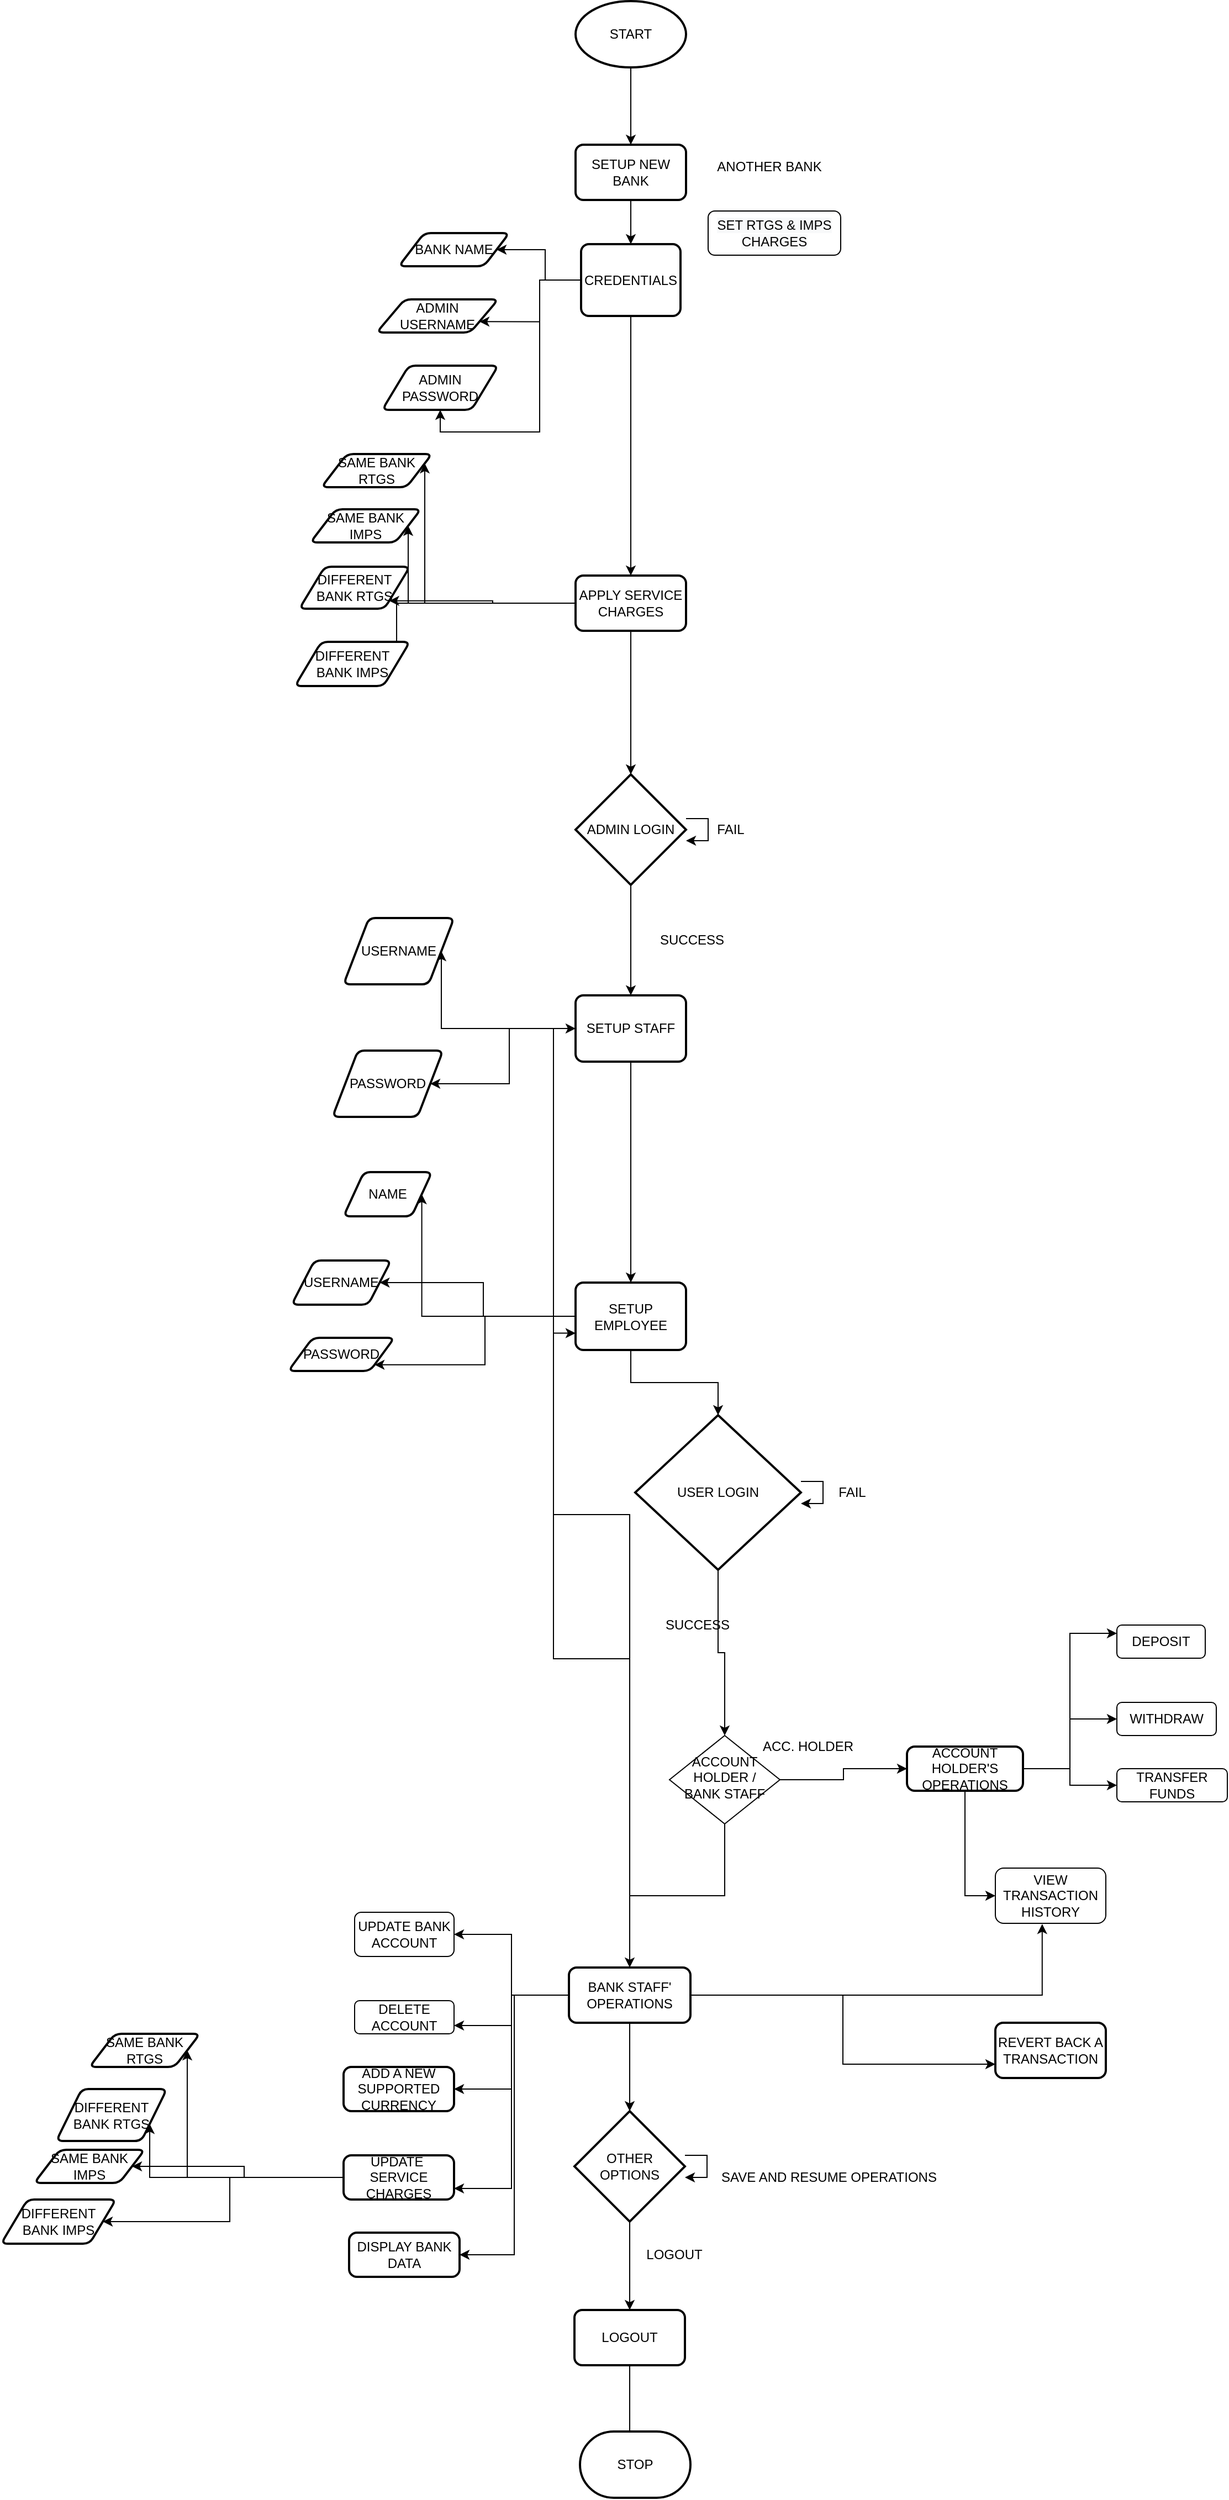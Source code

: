<mxfile version="14.2.9" type="github">
  <diagram id="C5RBs43oDa-KdzZeNtuy" name="Page-1">
    <mxGraphModel dx="1940" dy="760" grid="1" gridSize="10" guides="1" tooltips="1" connect="1" arrows="1" fold="1" page="1" pageScale="1" pageWidth="827" pageHeight="1169" math="0" shadow="0">
      <root>
        <mxCell id="WIyWlLk6GJQsqaUBKTNV-0" />
        <mxCell id="WIyWlLk6GJQsqaUBKTNV-1" parent="WIyWlLk6GJQsqaUBKTNV-0" />
        <mxCell id="sFWKefcZdV5C6UiMBrG8-59" style="edgeStyle=orthogonalEdgeStyle;rounded=0;orthogonalLoop=1;jettySize=auto;html=1;entryX=0;entryY=0.5;entryDx=0;entryDy=0;" edge="1" parent="WIyWlLk6GJQsqaUBKTNV-1" source="WIyWlLk6GJQsqaUBKTNV-6" target="sFWKefcZdV5C6UiMBrG8-58">
          <mxGeometry relative="1" as="geometry" />
        </mxCell>
        <mxCell id="sFWKefcZdV5C6UiMBrG8-66" style="edgeStyle=orthogonalEdgeStyle;rounded=0;orthogonalLoop=1;jettySize=auto;html=1;entryX=0.5;entryY=0;entryDx=0;entryDy=0;" edge="1" parent="WIyWlLk6GJQsqaUBKTNV-1" source="WIyWlLk6GJQsqaUBKTNV-6" target="sFWKefcZdV5C6UiMBrG8-65">
          <mxGeometry relative="1" as="geometry" />
        </mxCell>
        <mxCell id="WIyWlLk6GJQsqaUBKTNV-6" value="ACCOUNT HOLDER / BANK STAFF" style="rhombus;whiteSpace=wrap;html=1;shadow=0;fontFamily=Helvetica;fontSize=12;align=center;strokeWidth=1;spacing=6;spacingTop=-4;" parent="WIyWlLk6GJQsqaUBKTNV-1" vertex="1">
          <mxGeometry x="-75" y="1620" width="100" height="80" as="geometry" />
        </mxCell>
        <mxCell id="WIyWlLk6GJQsqaUBKTNV-12" value="DELETE ACCOUNT" style="rounded=1;whiteSpace=wrap;html=1;fontSize=12;glass=0;strokeWidth=1;shadow=0;" parent="WIyWlLk6GJQsqaUBKTNV-1" vertex="1">
          <mxGeometry x="-360" y="1860" width="90" height="30" as="geometry" />
        </mxCell>
        <mxCell id="j8WnYlt1CnTTDkwHg4I7-16" value="ANOTHER BANK" style="text;html=1;resizable=0;autosize=1;align=center;verticalAlign=middle;points=[];fillColor=none;strokeColor=none;rounded=0;" parent="WIyWlLk6GJQsqaUBKTNV-1" vertex="1">
          <mxGeometry x="-40" y="190" width="110" height="20" as="geometry" />
        </mxCell>
        <mxCell id="sFWKefcZdV5C6UiMBrG8-49" style="edgeStyle=orthogonalEdgeStyle;rounded=0;orthogonalLoop=1;jettySize=auto;html=1;entryX=0.5;entryY=0;entryDx=0;entryDy=0;" edge="1" parent="WIyWlLk6GJQsqaUBKTNV-1" source="j8WnYlt1CnTTDkwHg4I7-18" target="WIyWlLk6GJQsqaUBKTNV-6">
          <mxGeometry relative="1" as="geometry" />
        </mxCell>
        <mxCell id="j8WnYlt1CnTTDkwHg4I7-18" value="USER LOGIN" style="strokeWidth=2;html=1;shape=mxgraph.flowchart.decision;whiteSpace=wrap;" parent="WIyWlLk6GJQsqaUBKTNV-1" vertex="1">
          <mxGeometry x="-106" y="1330" width="150" height="140" as="geometry" />
        </mxCell>
        <mxCell id="j8WnYlt1CnTTDkwHg4I7-29" value="&lt;meta charset=&quot;utf-8&quot;&gt;&lt;span style=&quot;color: rgb(0, 0, 0); font-family: helvetica; font-size: 12px; font-style: normal; font-weight: 400; letter-spacing: normal; text-align: center; text-indent: 0px; text-transform: none; word-spacing: 0px; background-color: rgb(248, 249, 250); display: inline; float: none;&quot;&gt;SET RTGS &amp;amp; IMPS CHARGES&lt;/span&gt;" style="rounded=1;whiteSpace=wrap;html=1;" parent="WIyWlLk6GJQsqaUBKTNV-1" vertex="1">
          <mxGeometry x="-40" y="240" width="120" height="40" as="geometry" />
        </mxCell>
        <mxCell id="j8WnYlt1CnTTDkwHg4I7-35" value="DEPOSIT" style="rounded=1;whiteSpace=wrap;html=1;" parent="WIyWlLk6GJQsqaUBKTNV-1" vertex="1">
          <mxGeometry x="330" y="1520" width="80" height="30" as="geometry" />
        </mxCell>
        <mxCell id="j8WnYlt1CnTTDkwHg4I7-36" value="WITHDRAW" style="rounded=1;whiteSpace=wrap;html=1;" parent="WIyWlLk6GJQsqaUBKTNV-1" vertex="1">
          <mxGeometry x="330" y="1590" width="90" height="30" as="geometry" />
        </mxCell>
        <mxCell id="j8WnYlt1CnTTDkwHg4I7-37" value="TRANSFER FUNDS" style="rounded=1;whiteSpace=wrap;html=1;" parent="WIyWlLk6GJQsqaUBKTNV-1" vertex="1">
          <mxGeometry x="330" y="1650" width="100" height="30" as="geometry" />
        </mxCell>
        <mxCell id="j8WnYlt1CnTTDkwHg4I7-38" value="VIEW TRANSACTION HISTORY" style="rounded=1;whiteSpace=wrap;html=1;" parent="WIyWlLk6GJQsqaUBKTNV-1" vertex="1">
          <mxGeometry x="220" y="1740" width="100" height="50" as="geometry" />
        </mxCell>
        <mxCell id="j8WnYlt1CnTTDkwHg4I7-48" value="UPDATE BANK ACCOUNT" style="rounded=1;whiteSpace=wrap;html=1;" parent="WIyWlLk6GJQsqaUBKTNV-1" vertex="1">
          <mxGeometry x="-360" y="1780" width="90" height="40" as="geometry" />
        </mxCell>
        <mxCell id="sFWKefcZdV5C6UiMBrG8-102" style="edgeStyle=orthogonalEdgeStyle;rounded=0;orthogonalLoop=1;jettySize=auto;html=1;entryX=0.5;entryY=0;entryDx=0;entryDy=0;" edge="1" parent="WIyWlLk6GJQsqaUBKTNV-1" source="j8WnYlt1CnTTDkwHg4I7-55" target="sFWKefcZdV5C6UiMBrG8-101">
          <mxGeometry relative="1" as="geometry" />
        </mxCell>
        <mxCell id="j8WnYlt1CnTTDkwHg4I7-55" value="OTHER OPTIONS" style="strokeWidth=2;html=1;shape=mxgraph.flowchart.decision;whiteSpace=wrap;" parent="WIyWlLk6GJQsqaUBKTNV-1" vertex="1">
          <mxGeometry x="-161" y="1960" width="100" height="100" as="geometry" />
        </mxCell>
        <mxCell id="j8WnYlt1CnTTDkwHg4I7-63" value="LOGOUT&lt;br&gt;" style="text;html=1;resizable=0;autosize=1;align=center;verticalAlign=middle;points=[];fillColor=none;strokeColor=none;rounded=0;" parent="WIyWlLk6GJQsqaUBKTNV-1" vertex="1">
          <mxGeometry x="-106" y="2080" width="70" height="20" as="geometry" />
        </mxCell>
        <mxCell id="sFWKefcZdV5C6UiMBrG8-12" style="edgeStyle=orthogonalEdgeStyle;rounded=0;orthogonalLoop=1;jettySize=auto;html=1;entryX=0.5;entryY=0;entryDx=0;entryDy=0;" edge="1" parent="WIyWlLk6GJQsqaUBKTNV-1" source="sFWKefcZdV5C6UiMBrG8-1" target="sFWKefcZdV5C6UiMBrG8-2">
          <mxGeometry relative="1" as="geometry" />
        </mxCell>
        <mxCell id="sFWKefcZdV5C6UiMBrG8-1" value="START" style="strokeWidth=2;html=1;shape=mxgraph.flowchart.start_1;whiteSpace=wrap;" vertex="1" parent="WIyWlLk6GJQsqaUBKTNV-1">
          <mxGeometry x="-160" y="50" width="100" height="60" as="geometry" />
        </mxCell>
        <mxCell id="sFWKefcZdV5C6UiMBrG8-13" style="edgeStyle=orthogonalEdgeStyle;rounded=0;orthogonalLoop=1;jettySize=auto;html=1;" edge="1" parent="WIyWlLk6GJQsqaUBKTNV-1" source="sFWKefcZdV5C6UiMBrG8-2" target="sFWKefcZdV5C6UiMBrG8-4">
          <mxGeometry relative="1" as="geometry" />
        </mxCell>
        <mxCell id="sFWKefcZdV5C6UiMBrG8-2" value="SETUP NEW BANK" style="rounded=1;whiteSpace=wrap;html=1;absoluteArcSize=1;arcSize=14;strokeWidth=2;" vertex="1" parent="WIyWlLk6GJQsqaUBKTNV-1">
          <mxGeometry x="-160" y="180" width="100" height="50" as="geometry" />
        </mxCell>
        <mxCell id="sFWKefcZdV5C6UiMBrG8-3" value="BANK NAME" style="shape=parallelogram;html=1;strokeWidth=2;perimeter=parallelogramPerimeter;whiteSpace=wrap;rounded=1;arcSize=12;size=0.23;" vertex="1" parent="WIyWlLk6GJQsqaUBKTNV-1">
          <mxGeometry x="-320" y="260" width="100" height="30" as="geometry" />
        </mxCell>
        <mxCell id="sFWKefcZdV5C6UiMBrG8-5" style="edgeStyle=orthogonalEdgeStyle;rounded=0;orthogonalLoop=1;jettySize=auto;html=1;entryX=1;entryY=0.5;entryDx=0;entryDy=0;" edge="1" parent="WIyWlLk6GJQsqaUBKTNV-1" source="sFWKefcZdV5C6UiMBrG8-4" target="sFWKefcZdV5C6UiMBrG8-3">
          <mxGeometry relative="1" as="geometry" />
        </mxCell>
        <mxCell id="sFWKefcZdV5C6UiMBrG8-7" style="edgeStyle=orthogonalEdgeStyle;rounded=0;orthogonalLoop=1;jettySize=auto;html=1;entryX=1;entryY=0.75;entryDx=0;entryDy=0;" edge="1" parent="WIyWlLk6GJQsqaUBKTNV-1" source="sFWKefcZdV5C6UiMBrG8-4" target="sFWKefcZdV5C6UiMBrG8-6">
          <mxGeometry relative="1" as="geometry" />
        </mxCell>
        <mxCell id="sFWKefcZdV5C6UiMBrG8-10" style="edgeStyle=orthogonalEdgeStyle;rounded=0;orthogonalLoop=1;jettySize=auto;html=1;entryX=0.5;entryY=1;entryDx=0;entryDy=0;" edge="1" parent="WIyWlLk6GJQsqaUBKTNV-1" source="sFWKefcZdV5C6UiMBrG8-4" target="sFWKefcZdV5C6UiMBrG8-8">
          <mxGeometry relative="1" as="geometry" />
        </mxCell>
        <mxCell id="sFWKefcZdV5C6UiMBrG8-23" style="edgeStyle=orthogonalEdgeStyle;rounded=0;orthogonalLoop=1;jettySize=auto;html=1;entryX=0.5;entryY=0;entryDx=0;entryDy=0;" edge="1" parent="WIyWlLk6GJQsqaUBKTNV-1" source="sFWKefcZdV5C6UiMBrG8-4" target="sFWKefcZdV5C6UiMBrG8-14">
          <mxGeometry relative="1" as="geometry" />
        </mxCell>
        <mxCell id="sFWKefcZdV5C6UiMBrG8-4" value="CREDENTIALS" style="rounded=1;whiteSpace=wrap;html=1;absoluteArcSize=1;arcSize=14;strokeWidth=2;" vertex="1" parent="WIyWlLk6GJQsqaUBKTNV-1">
          <mxGeometry x="-155" y="270" width="90" height="65" as="geometry" />
        </mxCell>
        <mxCell id="sFWKefcZdV5C6UiMBrG8-6" value="ADMIN USERNAME" style="shape=parallelogram;html=1;strokeWidth=2;perimeter=parallelogramPerimeter;whiteSpace=wrap;rounded=1;arcSize=12;size=0.23;" vertex="1" parent="WIyWlLk6GJQsqaUBKTNV-1">
          <mxGeometry x="-340" y="320" width="110" height="30" as="geometry" />
        </mxCell>
        <mxCell id="sFWKefcZdV5C6UiMBrG8-8" value="ADMIN PASSWORD" style="shape=parallelogram;html=1;strokeWidth=2;perimeter=parallelogramPerimeter;whiteSpace=wrap;rounded=1;arcSize=12;size=0.23;" vertex="1" parent="WIyWlLk6GJQsqaUBKTNV-1">
          <mxGeometry x="-335" y="380" width="105" height="40" as="geometry" />
        </mxCell>
        <mxCell id="sFWKefcZdV5C6UiMBrG8-19" style="edgeStyle=orthogonalEdgeStyle;rounded=0;orthogonalLoop=1;jettySize=auto;html=1;entryX=1;entryY=0.25;entryDx=0;entryDy=0;" edge="1" parent="WIyWlLk6GJQsqaUBKTNV-1" source="sFWKefcZdV5C6UiMBrG8-14" target="sFWKefcZdV5C6UiMBrG8-15">
          <mxGeometry relative="1" as="geometry" />
        </mxCell>
        <mxCell id="sFWKefcZdV5C6UiMBrG8-20" style="edgeStyle=orthogonalEdgeStyle;rounded=0;orthogonalLoop=1;jettySize=auto;html=1;entryX=1;entryY=0.5;entryDx=0;entryDy=0;" edge="1" parent="WIyWlLk6GJQsqaUBKTNV-1" source="sFWKefcZdV5C6UiMBrG8-14" target="sFWKefcZdV5C6UiMBrG8-16">
          <mxGeometry relative="1" as="geometry" />
        </mxCell>
        <mxCell id="sFWKefcZdV5C6UiMBrG8-21" style="edgeStyle=orthogonalEdgeStyle;rounded=0;orthogonalLoop=1;jettySize=auto;html=1;entryX=1;entryY=1;entryDx=0;entryDy=0;" edge="1" parent="WIyWlLk6GJQsqaUBKTNV-1" source="sFWKefcZdV5C6UiMBrG8-14" target="sFWKefcZdV5C6UiMBrG8-17">
          <mxGeometry relative="1" as="geometry" />
        </mxCell>
        <mxCell id="sFWKefcZdV5C6UiMBrG8-22" style="edgeStyle=orthogonalEdgeStyle;rounded=0;orthogonalLoop=1;jettySize=auto;html=1;entryX=1;entryY=0.5;entryDx=0;entryDy=0;" edge="1" parent="WIyWlLk6GJQsqaUBKTNV-1" source="sFWKefcZdV5C6UiMBrG8-14" target="sFWKefcZdV5C6UiMBrG8-18">
          <mxGeometry relative="1" as="geometry" />
        </mxCell>
        <mxCell id="sFWKefcZdV5C6UiMBrG8-27" style="edgeStyle=orthogonalEdgeStyle;rounded=0;orthogonalLoop=1;jettySize=auto;html=1;" edge="1" parent="WIyWlLk6GJQsqaUBKTNV-1" source="sFWKefcZdV5C6UiMBrG8-14" target="sFWKefcZdV5C6UiMBrG8-26">
          <mxGeometry relative="1" as="geometry" />
        </mxCell>
        <mxCell id="sFWKefcZdV5C6UiMBrG8-14" value="APPLY SERVICE CHARGES" style="rounded=1;whiteSpace=wrap;html=1;absoluteArcSize=1;arcSize=14;strokeWidth=2;" vertex="1" parent="WIyWlLk6GJQsqaUBKTNV-1">
          <mxGeometry x="-160" y="570" width="100" height="50" as="geometry" />
        </mxCell>
        <mxCell id="sFWKefcZdV5C6UiMBrG8-15" value="SAME BANK RTGS" style="shape=parallelogram;html=1;strokeWidth=2;perimeter=parallelogramPerimeter;whiteSpace=wrap;rounded=1;arcSize=12;size=0.23;" vertex="1" parent="WIyWlLk6GJQsqaUBKTNV-1">
          <mxGeometry x="-390" y="460" width="100" height="30" as="geometry" />
        </mxCell>
        <mxCell id="sFWKefcZdV5C6UiMBrG8-16" value="SAME BANK IMPS" style="shape=parallelogram;html=1;strokeWidth=2;perimeter=parallelogramPerimeter;whiteSpace=wrap;rounded=1;arcSize=12;size=0.23;" vertex="1" parent="WIyWlLk6GJQsqaUBKTNV-1">
          <mxGeometry x="-400" y="510" width="100" height="30" as="geometry" />
        </mxCell>
        <mxCell id="sFWKefcZdV5C6UiMBrG8-17" value="DIFFERENT BANK RTGS" style="shape=parallelogram;html=1;strokeWidth=2;perimeter=parallelogramPerimeter;whiteSpace=wrap;rounded=1;arcSize=12;size=0.23;" vertex="1" parent="WIyWlLk6GJQsqaUBKTNV-1">
          <mxGeometry x="-410" y="562" width="100" height="38" as="geometry" />
        </mxCell>
        <mxCell id="sFWKefcZdV5C6UiMBrG8-18" value="DIFFERENT BANK IMPS" style="shape=parallelogram;html=1;strokeWidth=2;perimeter=parallelogramPerimeter;whiteSpace=wrap;rounded=1;arcSize=12;size=0.23;" vertex="1" parent="WIyWlLk6GJQsqaUBKTNV-1">
          <mxGeometry x="-414" y="630" width="104" height="40" as="geometry" />
        </mxCell>
        <mxCell id="sFWKefcZdV5C6UiMBrG8-28" style="edgeStyle=orthogonalEdgeStyle;rounded=0;orthogonalLoop=1;jettySize=auto;html=1;" edge="1" parent="WIyWlLk6GJQsqaUBKTNV-1" source="sFWKefcZdV5C6UiMBrG8-26">
          <mxGeometry relative="1" as="geometry">
            <mxPoint x="-110" y="950" as="targetPoint" />
          </mxGeometry>
        </mxCell>
        <mxCell id="sFWKefcZdV5C6UiMBrG8-26" value="ADMIN LOGIN" style="strokeWidth=2;html=1;shape=mxgraph.flowchart.decision;whiteSpace=wrap;" vertex="1" parent="WIyWlLk6GJQsqaUBKTNV-1">
          <mxGeometry x="-160" y="750" width="100" height="100" as="geometry" />
        </mxCell>
        <mxCell id="sFWKefcZdV5C6UiMBrG8-36" style="edgeStyle=orthogonalEdgeStyle;rounded=0;orthogonalLoop=1;jettySize=auto;html=1;entryX=1;entryY=0.5;entryDx=0;entryDy=0;" edge="1" parent="WIyWlLk6GJQsqaUBKTNV-1" source="sFWKefcZdV5C6UiMBrG8-29" target="sFWKefcZdV5C6UiMBrG8-34">
          <mxGeometry relative="1" as="geometry" />
        </mxCell>
        <mxCell id="sFWKefcZdV5C6UiMBrG8-37" style="edgeStyle=orthogonalEdgeStyle;rounded=0;orthogonalLoop=1;jettySize=auto;html=1;" edge="1" parent="WIyWlLk6GJQsqaUBKTNV-1" source="sFWKefcZdV5C6UiMBrG8-29" target="sFWKefcZdV5C6UiMBrG8-35">
          <mxGeometry relative="1" as="geometry" />
        </mxCell>
        <mxCell id="sFWKefcZdV5C6UiMBrG8-39" style="edgeStyle=orthogonalEdgeStyle;rounded=0;orthogonalLoop=1;jettySize=auto;html=1;" edge="1" parent="WIyWlLk6GJQsqaUBKTNV-1" source="sFWKefcZdV5C6UiMBrG8-29" target="sFWKefcZdV5C6UiMBrG8-38">
          <mxGeometry relative="1" as="geometry" />
        </mxCell>
        <mxCell id="sFWKefcZdV5C6UiMBrG8-29" value="SETUP STAFF" style="rounded=1;whiteSpace=wrap;html=1;absoluteArcSize=1;arcSize=14;strokeWidth=2;" vertex="1" parent="WIyWlLk6GJQsqaUBKTNV-1">
          <mxGeometry x="-160" y="950" width="100" height="60" as="geometry" />
        </mxCell>
        <mxCell id="sFWKefcZdV5C6UiMBrG8-30" value="SUCCESS" style="text;html=1;resizable=0;autosize=1;align=center;verticalAlign=middle;points=[];fillColor=none;strokeColor=none;rounded=0;" vertex="1" parent="WIyWlLk6GJQsqaUBKTNV-1">
          <mxGeometry x="-90" y="890" width="70" height="20" as="geometry" />
        </mxCell>
        <mxCell id="sFWKefcZdV5C6UiMBrG8-31" value="FAIL" style="text;html=1;resizable=0;autosize=1;align=center;verticalAlign=middle;points=[];fillColor=none;strokeColor=none;rounded=0;" vertex="1" parent="WIyWlLk6GJQsqaUBKTNV-1">
          <mxGeometry x="-40" y="790" width="40" height="20" as="geometry" />
        </mxCell>
        <mxCell id="sFWKefcZdV5C6UiMBrG8-33" style="edgeStyle=orthogonalEdgeStyle;rounded=0;orthogonalLoop=1;jettySize=auto;html=1;" edge="1" parent="WIyWlLk6GJQsqaUBKTNV-1" source="sFWKefcZdV5C6UiMBrG8-26" target="sFWKefcZdV5C6UiMBrG8-26">
          <mxGeometry relative="1" as="geometry" />
        </mxCell>
        <mxCell id="sFWKefcZdV5C6UiMBrG8-34" value="USERNAME" style="shape=parallelogram;html=1;strokeWidth=2;perimeter=parallelogramPerimeter;whiteSpace=wrap;rounded=1;arcSize=12;size=0.23;" vertex="1" parent="WIyWlLk6GJQsqaUBKTNV-1">
          <mxGeometry x="-370" y="880" width="100" height="60" as="geometry" />
        </mxCell>
        <mxCell id="sFWKefcZdV5C6UiMBrG8-35" value="PASSWORD" style="shape=parallelogram;html=1;strokeWidth=2;perimeter=parallelogramPerimeter;whiteSpace=wrap;rounded=1;arcSize=12;size=0.23;" vertex="1" parent="WIyWlLk6GJQsqaUBKTNV-1">
          <mxGeometry x="-380" y="1000" width="100" height="60" as="geometry" />
        </mxCell>
        <mxCell id="sFWKefcZdV5C6UiMBrG8-43" style="edgeStyle=orthogonalEdgeStyle;rounded=0;orthogonalLoop=1;jettySize=auto;html=1;entryX=1;entryY=0.5;entryDx=0;entryDy=0;" edge="1" parent="WIyWlLk6GJQsqaUBKTNV-1" source="sFWKefcZdV5C6UiMBrG8-38" target="sFWKefcZdV5C6UiMBrG8-40">
          <mxGeometry relative="1" as="geometry" />
        </mxCell>
        <mxCell id="sFWKefcZdV5C6UiMBrG8-44" style="edgeStyle=orthogonalEdgeStyle;rounded=0;orthogonalLoop=1;jettySize=auto;html=1;entryX=1;entryY=1;entryDx=0;entryDy=0;" edge="1" parent="WIyWlLk6GJQsqaUBKTNV-1" source="sFWKefcZdV5C6UiMBrG8-38" target="sFWKefcZdV5C6UiMBrG8-41">
          <mxGeometry relative="1" as="geometry" />
        </mxCell>
        <mxCell id="sFWKefcZdV5C6UiMBrG8-47" style="edgeStyle=orthogonalEdgeStyle;rounded=0;orthogonalLoop=1;jettySize=auto;html=1;" edge="1" parent="WIyWlLk6GJQsqaUBKTNV-1" source="sFWKefcZdV5C6UiMBrG8-38" target="j8WnYlt1CnTTDkwHg4I7-18">
          <mxGeometry relative="1" as="geometry" />
        </mxCell>
        <mxCell id="sFWKefcZdV5C6UiMBrG8-52" style="edgeStyle=orthogonalEdgeStyle;rounded=0;orthogonalLoop=1;jettySize=auto;html=1;" edge="1" parent="WIyWlLk6GJQsqaUBKTNV-1" source="sFWKefcZdV5C6UiMBrG8-38" target="sFWKefcZdV5C6UiMBrG8-42">
          <mxGeometry relative="1" as="geometry" />
        </mxCell>
        <mxCell id="sFWKefcZdV5C6UiMBrG8-38" value="SETUP EMPLOYEE" style="rounded=1;whiteSpace=wrap;html=1;absoluteArcSize=1;arcSize=14;strokeWidth=2;" vertex="1" parent="WIyWlLk6GJQsqaUBKTNV-1">
          <mxGeometry x="-160" y="1210" width="100" height="61" as="geometry" />
        </mxCell>
        <mxCell id="sFWKefcZdV5C6UiMBrG8-40" value="NAME" style="shape=parallelogram;html=1;strokeWidth=2;perimeter=parallelogramPerimeter;whiteSpace=wrap;rounded=1;arcSize=12;size=0.23;" vertex="1" parent="WIyWlLk6GJQsqaUBKTNV-1">
          <mxGeometry x="-370" y="1110" width="80" height="40" as="geometry" />
        </mxCell>
        <mxCell id="sFWKefcZdV5C6UiMBrG8-41" value="PASSWORD" style="shape=parallelogram;html=1;strokeWidth=2;perimeter=parallelogramPerimeter;whiteSpace=wrap;rounded=1;arcSize=12;size=0.23;" vertex="1" parent="WIyWlLk6GJQsqaUBKTNV-1">
          <mxGeometry x="-420" y="1260" width="96" height="30" as="geometry" />
        </mxCell>
        <mxCell id="sFWKefcZdV5C6UiMBrG8-42" value="USERNAME" style="shape=parallelogram;html=1;strokeWidth=2;perimeter=parallelogramPerimeter;whiteSpace=wrap;rounded=1;arcSize=12;size=0.23;" vertex="1" parent="WIyWlLk6GJQsqaUBKTNV-1">
          <mxGeometry x="-417" y="1190" width="90" height="40" as="geometry" />
        </mxCell>
        <mxCell id="sFWKefcZdV5C6UiMBrG8-53" value="SUCCESS" style="text;html=1;resizable=0;autosize=1;align=center;verticalAlign=middle;points=[];fillColor=none;strokeColor=none;rounded=0;" vertex="1" parent="WIyWlLk6GJQsqaUBKTNV-1">
          <mxGeometry x="-85" y="1510" width="70" height="20" as="geometry" />
        </mxCell>
        <mxCell id="sFWKefcZdV5C6UiMBrG8-54" style="edgeStyle=orthogonalEdgeStyle;rounded=0;orthogonalLoop=1;jettySize=auto;html=1;" edge="1" parent="WIyWlLk6GJQsqaUBKTNV-1" source="j8WnYlt1CnTTDkwHg4I7-18" target="j8WnYlt1CnTTDkwHg4I7-18">
          <mxGeometry relative="1" as="geometry" />
        </mxCell>
        <mxCell id="sFWKefcZdV5C6UiMBrG8-55" value="FAIL" style="text;html=1;resizable=0;autosize=1;align=center;verticalAlign=middle;points=[];fillColor=none;strokeColor=none;rounded=0;" vertex="1" parent="WIyWlLk6GJQsqaUBKTNV-1">
          <mxGeometry x="70" y="1390" width="40" height="20" as="geometry" />
        </mxCell>
        <mxCell id="sFWKefcZdV5C6UiMBrG8-61" style="edgeStyle=orthogonalEdgeStyle;rounded=0;orthogonalLoop=1;jettySize=auto;html=1;entryX=0;entryY=0.5;entryDx=0;entryDy=0;" edge="1" parent="WIyWlLk6GJQsqaUBKTNV-1" source="sFWKefcZdV5C6UiMBrG8-58" target="j8WnYlt1CnTTDkwHg4I7-36">
          <mxGeometry relative="1" as="geometry" />
        </mxCell>
        <mxCell id="sFWKefcZdV5C6UiMBrG8-62" style="edgeStyle=orthogonalEdgeStyle;rounded=0;orthogonalLoop=1;jettySize=auto;html=1;" edge="1" parent="WIyWlLk6GJQsqaUBKTNV-1" source="sFWKefcZdV5C6UiMBrG8-58" target="j8WnYlt1CnTTDkwHg4I7-37">
          <mxGeometry relative="1" as="geometry" />
        </mxCell>
        <mxCell id="sFWKefcZdV5C6UiMBrG8-63" style="edgeStyle=orthogonalEdgeStyle;rounded=0;orthogonalLoop=1;jettySize=auto;html=1;entryX=0;entryY=0.25;entryDx=0;entryDy=0;" edge="1" parent="WIyWlLk6GJQsqaUBKTNV-1" source="sFWKefcZdV5C6UiMBrG8-58" target="j8WnYlt1CnTTDkwHg4I7-35">
          <mxGeometry relative="1" as="geometry" />
        </mxCell>
        <mxCell id="sFWKefcZdV5C6UiMBrG8-72" style="edgeStyle=orthogonalEdgeStyle;rounded=0;orthogonalLoop=1;jettySize=auto;html=1;entryX=0;entryY=0.5;entryDx=0;entryDy=0;" edge="1" parent="WIyWlLk6GJQsqaUBKTNV-1" source="sFWKefcZdV5C6UiMBrG8-58" target="j8WnYlt1CnTTDkwHg4I7-38">
          <mxGeometry relative="1" as="geometry" />
        </mxCell>
        <mxCell id="sFWKefcZdV5C6UiMBrG8-58" value="ACCOUNT HOLDER&#39;S OPERATIONS" style="rounded=1;whiteSpace=wrap;html=1;absoluteArcSize=1;arcSize=14;strokeWidth=2;" vertex="1" parent="WIyWlLk6GJQsqaUBKTNV-1">
          <mxGeometry x="140" y="1630" width="105" height="40" as="geometry" />
        </mxCell>
        <mxCell id="sFWKefcZdV5C6UiMBrG8-60" value="ACC. HOLDER" style="text;html=1;resizable=0;autosize=1;align=center;verticalAlign=middle;points=[];fillColor=none;strokeColor=none;rounded=0;" vertex="1" parent="WIyWlLk6GJQsqaUBKTNV-1">
          <mxGeometry y="1620" width="100" height="20" as="geometry" />
        </mxCell>
        <mxCell id="sFWKefcZdV5C6UiMBrG8-67" style="edgeStyle=orthogonalEdgeStyle;rounded=0;orthogonalLoop=1;jettySize=auto;html=1;entryX=0.5;entryY=0;entryDx=0;entryDy=0;entryPerimeter=0;" edge="1" parent="WIyWlLk6GJQsqaUBKTNV-1" source="sFWKefcZdV5C6UiMBrG8-65" target="j8WnYlt1CnTTDkwHg4I7-55">
          <mxGeometry relative="1" as="geometry" />
        </mxCell>
        <mxCell id="sFWKefcZdV5C6UiMBrG8-70" style="rounded=0;orthogonalLoop=1;jettySize=auto;html=1;entryX=0;entryY=0.75;entryDx=0;entryDy=0;edgeStyle=orthogonalEdgeStyle;" edge="1" parent="WIyWlLk6GJQsqaUBKTNV-1" source="sFWKefcZdV5C6UiMBrG8-65" target="sFWKefcZdV5C6UiMBrG8-38">
          <mxGeometry relative="1" as="geometry" />
        </mxCell>
        <mxCell id="sFWKefcZdV5C6UiMBrG8-71" style="edgeStyle=orthogonalEdgeStyle;rounded=0;orthogonalLoop=1;jettySize=auto;html=1;entryX=0;entryY=0.5;entryDx=0;entryDy=0;" edge="1" parent="WIyWlLk6GJQsqaUBKTNV-1" source="sFWKefcZdV5C6UiMBrG8-65" target="sFWKefcZdV5C6UiMBrG8-29">
          <mxGeometry relative="1" as="geometry" />
        </mxCell>
        <mxCell id="sFWKefcZdV5C6UiMBrG8-73" style="edgeStyle=orthogonalEdgeStyle;rounded=0;orthogonalLoop=1;jettySize=auto;html=1;entryX=1;entryY=0.5;entryDx=0;entryDy=0;" edge="1" parent="WIyWlLk6GJQsqaUBKTNV-1" source="sFWKefcZdV5C6UiMBrG8-65" target="j8WnYlt1CnTTDkwHg4I7-48">
          <mxGeometry relative="1" as="geometry" />
        </mxCell>
        <mxCell id="sFWKefcZdV5C6UiMBrG8-74" style="edgeStyle=orthogonalEdgeStyle;rounded=0;orthogonalLoop=1;jettySize=auto;html=1;entryX=1;entryY=0.75;entryDx=0;entryDy=0;" edge="1" parent="WIyWlLk6GJQsqaUBKTNV-1" source="sFWKefcZdV5C6UiMBrG8-65" target="WIyWlLk6GJQsqaUBKTNV-12">
          <mxGeometry relative="1" as="geometry" />
        </mxCell>
        <mxCell id="sFWKefcZdV5C6UiMBrG8-75" style="edgeStyle=orthogonalEdgeStyle;rounded=0;orthogonalLoop=1;jettySize=auto;html=1;entryX=0.424;entryY=1.012;entryDx=0;entryDy=0;entryPerimeter=0;" edge="1" parent="WIyWlLk6GJQsqaUBKTNV-1" source="sFWKefcZdV5C6UiMBrG8-65" target="j8WnYlt1CnTTDkwHg4I7-38">
          <mxGeometry relative="1" as="geometry" />
        </mxCell>
        <mxCell id="sFWKefcZdV5C6UiMBrG8-78" style="edgeStyle=orthogonalEdgeStyle;rounded=0;orthogonalLoop=1;jettySize=auto;html=1;entryX=1;entryY=0.5;entryDx=0;entryDy=0;" edge="1" parent="WIyWlLk6GJQsqaUBKTNV-1" source="sFWKefcZdV5C6UiMBrG8-65" target="sFWKefcZdV5C6UiMBrG8-76">
          <mxGeometry relative="1" as="geometry" />
        </mxCell>
        <mxCell id="sFWKefcZdV5C6UiMBrG8-81" style="edgeStyle=orthogonalEdgeStyle;rounded=0;orthogonalLoop=1;jettySize=auto;html=1;entryX=0;entryY=0.75;entryDx=0;entryDy=0;" edge="1" parent="WIyWlLk6GJQsqaUBKTNV-1" source="sFWKefcZdV5C6UiMBrG8-65" target="sFWKefcZdV5C6UiMBrG8-80">
          <mxGeometry relative="1" as="geometry" />
        </mxCell>
        <mxCell id="sFWKefcZdV5C6UiMBrG8-84" style="edgeStyle=orthogonalEdgeStyle;rounded=0;orthogonalLoop=1;jettySize=auto;html=1;entryX=1;entryY=0.75;entryDx=0;entryDy=0;" edge="1" parent="WIyWlLk6GJQsqaUBKTNV-1" source="sFWKefcZdV5C6UiMBrG8-65" target="sFWKefcZdV5C6UiMBrG8-83">
          <mxGeometry relative="1" as="geometry" />
        </mxCell>
        <mxCell id="sFWKefcZdV5C6UiMBrG8-98" style="edgeStyle=orthogonalEdgeStyle;rounded=0;orthogonalLoop=1;jettySize=auto;html=1;entryX=1;entryY=0.5;entryDx=0;entryDy=0;" edge="1" parent="WIyWlLk6GJQsqaUBKTNV-1" source="sFWKefcZdV5C6UiMBrG8-65" target="sFWKefcZdV5C6UiMBrG8-97">
          <mxGeometry relative="1" as="geometry" />
        </mxCell>
        <mxCell id="sFWKefcZdV5C6UiMBrG8-65" value="BANK STAFF&#39; OPERATIONS" style="rounded=1;whiteSpace=wrap;html=1;absoluteArcSize=1;arcSize=14;strokeWidth=2;" vertex="1" parent="WIyWlLk6GJQsqaUBKTNV-1">
          <mxGeometry x="-166" y="1830" width="110" height="50" as="geometry" />
        </mxCell>
        <mxCell id="sFWKefcZdV5C6UiMBrG8-76" value="ADD A NEW SUPPORTED CURRENCY" style="rounded=1;whiteSpace=wrap;html=1;absoluteArcSize=1;arcSize=14;strokeWidth=2;" vertex="1" parent="WIyWlLk6GJQsqaUBKTNV-1">
          <mxGeometry x="-370" y="1920" width="100" height="40" as="geometry" />
        </mxCell>
        <mxCell id="sFWKefcZdV5C6UiMBrG8-80" value="REVERT BACK A TRANSACTION" style="rounded=1;whiteSpace=wrap;html=1;absoluteArcSize=1;arcSize=14;strokeWidth=2;" vertex="1" parent="WIyWlLk6GJQsqaUBKTNV-1">
          <mxGeometry x="220" y="1880" width="100" height="50" as="geometry" />
        </mxCell>
        <mxCell id="sFWKefcZdV5C6UiMBrG8-89" style="edgeStyle=orthogonalEdgeStyle;rounded=0;orthogonalLoop=1;jettySize=auto;html=1;entryX=1;entryY=0.5;entryDx=0;entryDy=0;" edge="1" parent="WIyWlLk6GJQsqaUBKTNV-1" source="sFWKefcZdV5C6UiMBrG8-83" target="sFWKefcZdV5C6UiMBrG8-85">
          <mxGeometry relative="1" as="geometry" />
        </mxCell>
        <mxCell id="sFWKefcZdV5C6UiMBrG8-90" style="edgeStyle=orthogonalEdgeStyle;rounded=0;orthogonalLoop=1;jettySize=auto;html=1;" edge="1" parent="WIyWlLk6GJQsqaUBKTNV-1" source="sFWKefcZdV5C6UiMBrG8-83" target="sFWKefcZdV5C6UiMBrG8-86">
          <mxGeometry relative="1" as="geometry" />
        </mxCell>
        <mxCell id="sFWKefcZdV5C6UiMBrG8-91" style="edgeStyle=orthogonalEdgeStyle;rounded=0;orthogonalLoop=1;jettySize=auto;html=1;entryX=1;entryY=0.75;entryDx=0;entryDy=0;" edge="1" parent="WIyWlLk6GJQsqaUBKTNV-1" source="sFWKefcZdV5C6UiMBrG8-83" target="sFWKefcZdV5C6UiMBrG8-87">
          <mxGeometry relative="1" as="geometry" />
        </mxCell>
        <mxCell id="sFWKefcZdV5C6UiMBrG8-95" style="edgeStyle=orthogonalEdgeStyle;rounded=0;orthogonalLoop=1;jettySize=auto;html=1;entryX=1;entryY=0.5;entryDx=0;entryDy=0;" edge="1" parent="WIyWlLk6GJQsqaUBKTNV-1" source="sFWKefcZdV5C6UiMBrG8-83" target="sFWKefcZdV5C6UiMBrG8-88">
          <mxGeometry relative="1" as="geometry" />
        </mxCell>
        <mxCell id="sFWKefcZdV5C6UiMBrG8-83" value="UPDATE&amp;nbsp; SERVICE CHARGES" style="rounded=1;whiteSpace=wrap;html=1;absoluteArcSize=1;arcSize=14;strokeWidth=2;" vertex="1" parent="WIyWlLk6GJQsqaUBKTNV-1">
          <mxGeometry x="-370" y="2000" width="100" height="40" as="geometry" />
        </mxCell>
        <mxCell id="sFWKefcZdV5C6UiMBrG8-85" value="SAME BANK RTGS" style="shape=parallelogram;html=1;strokeWidth=2;perimeter=parallelogramPerimeter;whiteSpace=wrap;rounded=1;arcSize=12;size=0.23;" vertex="1" parent="WIyWlLk6GJQsqaUBKTNV-1">
          <mxGeometry x="-600" y="1890" width="100" height="30" as="geometry" />
        </mxCell>
        <mxCell id="sFWKefcZdV5C6UiMBrG8-86" value="SAME BANK IMPS" style="shape=parallelogram;html=1;strokeWidth=2;perimeter=parallelogramPerimeter;whiteSpace=wrap;rounded=1;arcSize=12;size=0.23;" vertex="1" parent="WIyWlLk6GJQsqaUBKTNV-1">
          <mxGeometry x="-650" y="1995" width="100" height="30" as="geometry" />
        </mxCell>
        <mxCell id="sFWKefcZdV5C6UiMBrG8-87" value="DIFFERENT BANK RTGS" style="shape=parallelogram;html=1;strokeWidth=2;perimeter=parallelogramPerimeter;whiteSpace=wrap;rounded=1;arcSize=12;size=0.23;" vertex="1" parent="WIyWlLk6GJQsqaUBKTNV-1">
          <mxGeometry x="-630" y="1940" width="100" height="47" as="geometry" />
        </mxCell>
        <mxCell id="sFWKefcZdV5C6UiMBrG8-88" value="DIFFERENT BANK IMPS" style="shape=parallelogram;html=1;strokeWidth=2;perimeter=parallelogramPerimeter;whiteSpace=wrap;rounded=1;arcSize=12;size=0.23;" vertex="1" parent="WIyWlLk6GJQsqaUBKTNV-1">
          <mxGeometry x="-680" y="2040" width="104" height="40" as="geometry" />
        </mxCell>
        <mxCell id="sFWKefcZdV5C6UiMBrG8-97" value="DISPLAY BANK DATA" style="rounded=1;whiteSpace=wrap;html=1;absoluteArcSize=1;arcSize=14;strokeWidth=2;" vertex="1" parent="WIyWlLk6GJQsqaUBKTNV-1">
          <mxGeometry x="-365" y="2070" width="100" height="40" as="geometry" />
        </mxCell>
        <mxCell id="sFWKefcZdV5C6UiMBrG8-99" style="edgeStyle=orthogonalEdgeStyle;rounded=0;orthogonalLoop=1;jettySize=auto;html=1;" edge="1" parent="WIyWlLk6GJQsqaUBKTNV-1" source="j8WnYlt1CnTTDkwHg4I7-55" target="j8WnYlt1CnTTDkwHg4I7-55">
          <mxGeometry relative="1" as="geometry" />
        </mxCell>
        <mxCell id="sFWKefcZdV5C6UiMBrG8-100" value="SAVE AND RESUME OPERATIONS" style="text;html=1;resizable=0;autosize=1;align=center;verticalAlign=middle;points=[];fillColor=none;strokeColor=none;rounded=0;" vertex="1" parent="WIyWlLk6GJQsqaUBKTNV-1">
          <mxGeometry x="-36" y="2010" width="210" height="20" as="geometry" />
        </mxCell>
        <mxCell id="sFWKefcZdV5C6UiMBrG8-104" style="edgeStyle=orthogonalEdgeStyle;rounded=0;orthogonalLoop=1;jettySize=auto;html=1;entryX=0.45;entryY=0.167;entryDx=0;entryDy=0;entryPerimeter=0;" edge="1" parent="WIyWlLk6GJQsqaUBKTNV-1" source="sFWKefcZdV5C6UiMBrG8-101" target="sFWKefcZdV5C6UiMBrG8-103">
          <mxGeometry relative="1" as="geometry" />
        </mxCell>
        <mxCell id="sFWKefcZdV5C6UiMBrG8-101" value="LOGOUT" style="rounded=1;whiteSpace=wrap;html=1;absoluteArcSize=1;arcSize=14;strokeWidth=2;" vertex="1" parent="WIyWlLk6GJQsqaUBKTNV-1">
          <mxGeometry x="-161" y="2140" width="100" height="50" as="geometry" />
        </mxCell>
        <mxCell id="sFWKefcZdV5C6UiMBrG8-103" value="STOP" style="strokeWidth=2;html=1;shape=mxgraph.flowchart.terminator;whiteSpace=wrap;" vertex="1" parent="WIyWlLk6GJQsqaUBKTNV-1">
          <mxGeometry x="-156" y="2250" width="100" height="60" as="geometry" />
        </mxCell>
      </root>
    </mxGraphModel>
  </diagram>
</mxfile>
